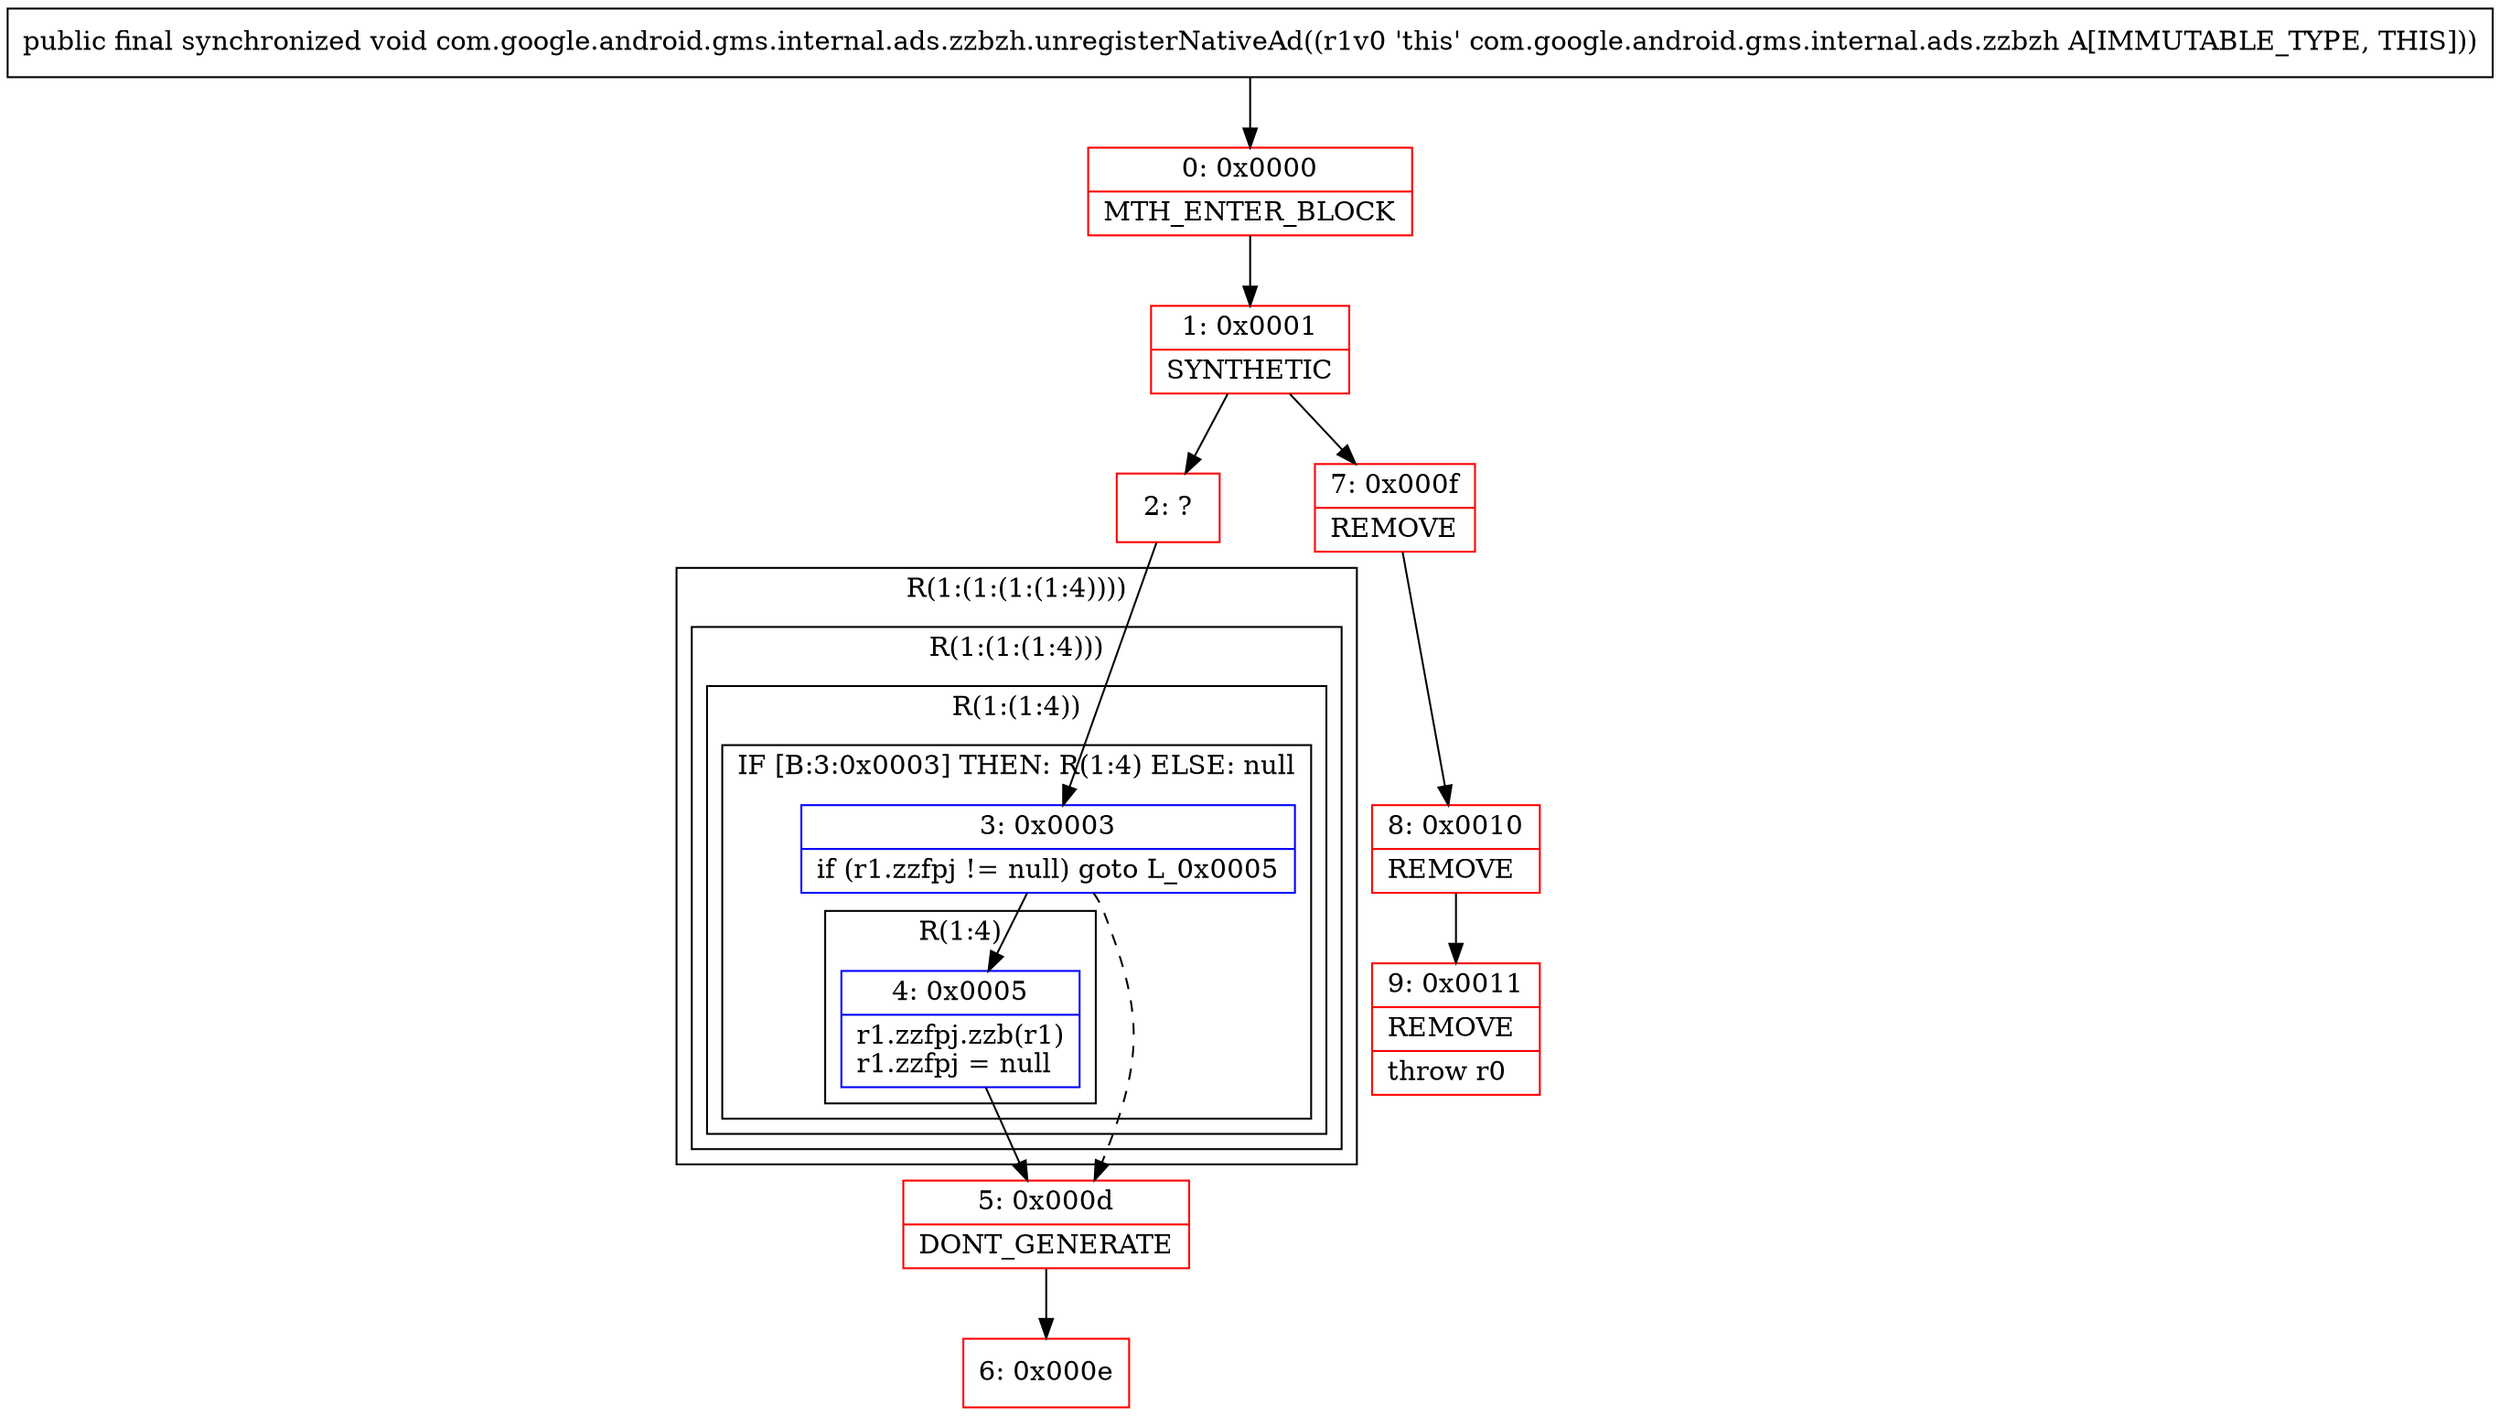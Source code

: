 digraph "CFG forcom.google.android.gms.internal.ads.zzbzh.unregisterNativeAd()V" {
subgraph cluster_Region_605071263 {
label = "R(1:(1:(1:(1:4))))";
node [shape=record,color=blue];
subgraph cluster_Region_1747098896 {
label = "R(1:(1:(1:4)))";
node [shape=record,color=blue];
subgraph cluster_Region_1161466578 {
label = "R(1:(1:4))";
node [shape=record,color=blue];
subgraph cluster_IfRegion_1980162115 {
label = "IF [B:3:0x0003] THEN: R(1:4) ELSE: null";
node [shape=record,color=blue];
Node_3 [shape=record,label="{3\:\ 0x0003|if (r1.zzfpj != null) goto L_0x0005\l}"];
subgraph cluster_Region_1468763459 {
label = "R(1:4)";
node [shape=record,color=blue];
Node_4 [shape=record,label="{4\:\ 0x0005|r1.zzfpj.zzb(r1)\lr1.zzfpj = null\l}"];
}
}
}
}
}
Node_0 [shape=record,color=red,label="{0\:\ 0x0000|MTH_ENTER_BLOCK\l}"];
Node_1 [shape=record,color=red,label="{1\:\ 0x0001|SYNTHETIC\l}"];
Node_2 [shape=record,color=red,label="{2\:\ ?}"];
Node_5 [shape=record,color=red,label="{5\:\ 0x000d|DONT_GENERATE\l}"];
Node_6 [shape=record,color=red,label="{6\:\ 0x000e}"];
Node_7 [shape=record,color=red,label="{7\:\ 0x000f|REMOVE\l}"];
Node_8 [shape=record,color=red,label="{8\:\ 0x0010|REMOVE\l}"];
Node_9 [shape=record,color=red,label="{9\:\ 0x0011|REMOVE\l|throw r0\l}"];
MethodNode[shape=record,label="{public final synchronized void com.google.android.gms.internal.ads.zzbzh.unregisterNativeAd((r1v0 'this' com.google.android.gms.internal.ads.zzbzh A[IMMUTABLE_TYPE, THIS])) }"];
MethodNode -> Node_0;
Node_3 -> Node_4;
Node_3 -> Node_5[style=dashed];
Node_4 -> Node_5;
Node_0 -> Node_1;
Node_1 -> Node_2;
Node_1 -> Node_7;
Node_2 -> Node_3;
Node_5 -> Node_6;
Node_7 -> Node_8;
Node_8 -> Node_9;
}

